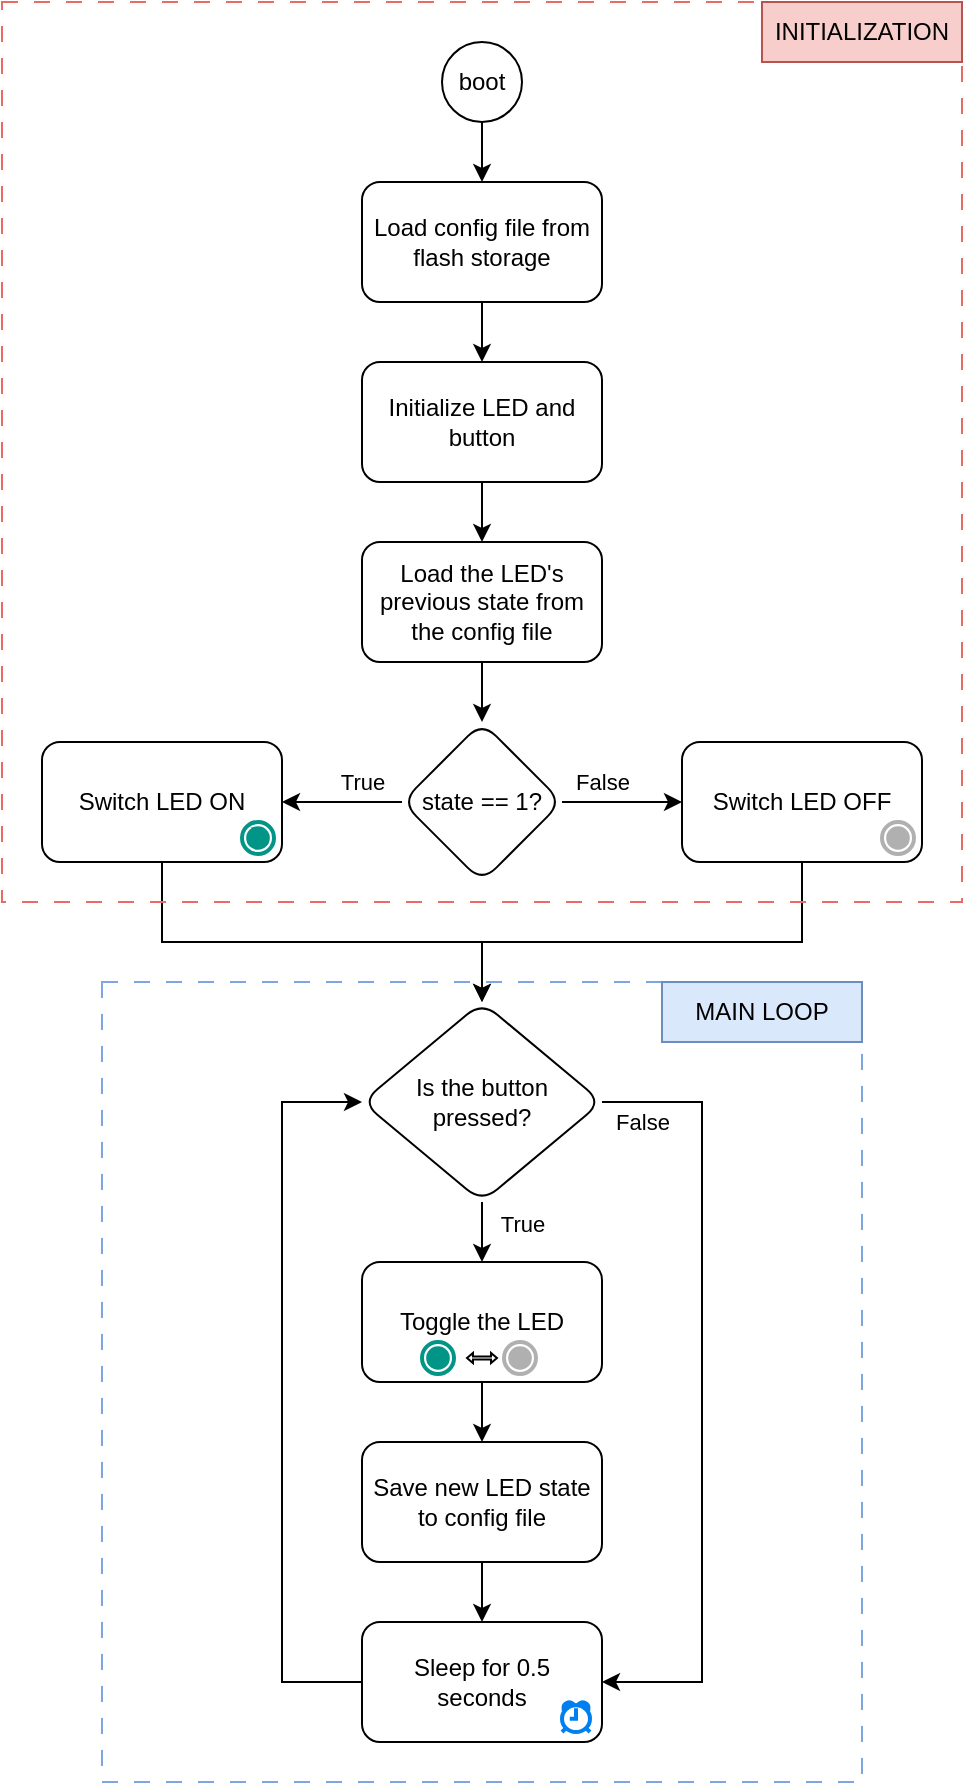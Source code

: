 <mxfile version="21.7.2" type="github">
  <diagram name="Page-1" id="Hv6y-X66HJAinNs9A4ob">
    <mxGraphModel dx="1735" dy="1322" grid="1" gridSize="10" guides="1" tooltips="1" connect="1" arrows="1" fold="1" page="1" pageScale="1" pageWidth="850" pageHeight="1100" math="0" shadow="0">
      <root>
        <mxCell id="0" />
        <mxCell id="1" parent="0" />
        <mxCell id="XvN0CspwfukBs0JeUx0X-5" value="" style="edgeStyle=orthogonalEdgeStyle;rounded=0;orthogonalLoop=1;jettySize=auto;html=1;" edge="1" parent="1" source="XvN0CspwfukBs0JeUx0X-1" target="XvN0CspwfukBs0JeUx0X-4">
          <mxGeometry relative="1" as="geometry" />
        </mxCell>
        <mxCell id="XvN0CspwfukBs0JeUx0X-1" value="Load config file from flash storage" style="rounded=1;whiteSpace=wrap;html=1;" vertex="1" parent="1">
          <mxGeometry x="340" y="150" width="120" height="60" as="geometry" />
        </mxCell>
        <mxCell id="XvN0CspwfukBs0JeUx0X-3" value="" style="edgeStyle=orthogonalEdgeStyle;rounded=0;orthogonalLoop=1;jettySize=auto;html=1;" edge="1" parent="1" source="XvN0CspwfukBs0JeUx0X-2" target="XvN0CspwfukBs0JeUx0X-1">
          <mxGeometry relative="1" as="geometry" />
        </mxCell>
        <mxCell id="XvN0CspwfukBs0JeUx0X-2" value="boot" style="ellipse;whiteSpace=wrap;html=1;aspect=fixed;" vertex="1" parent="1">
          <mxGeometry x="380" y="80" width="40" height="40" as="geometry" />
        </mxCell>
        <mxCell id="XvN0CspwfukBs0JeUx0X-7" value="" style="edgeStyle=orthogonalEdgeStyle;rounded=0;orthogonalLoop=1;jettySize=auto;html=1;" edge="1" parent="1" source="XvN0CspwfukBs0JeUx0X-4" target="XvN0CspwfukBs0JeUx0X-6">
          <mxGeometry relative="1" as="geometry" />
        </mxCell>
        <mxCell id="XvN0CspwfukBs0JeUx0X-4" value="Initialize LED and button" style="whiteSpace=wrap;html=1;rounded=1;" vertex="1" parent="1">
          <mxGeometry x="340" y="240" width="120" height="60" as="geometry" />
        </mxCell>
        <mxCell id="XvN0CspwfukBs0JeUx0X-9" value="" style="edgeStyle=orthogonalEdgeStyle;rounded=0;orthogonalLoop=1;jettySize=auto;html=1;" edge="1" parent="1" source="XvN0CspwfukBs0JeUx0X-6" target="XvN0CspwfukBs0JeUx0X-8">
          <mxGeometry relative="1" as="geometry" />
        </mxCell>
        <mxCell id="XvN0CspwfukBs0JeUx0X-6" value="Load the LED&#39;s previous state from the config file" style="whiteSpace=wrap;html=1;rounded=1;" vertex="1" parent="1">
          <mxGeometry x="340" y="330" width="120" height="60" as="geometry" />
        </mxCell>
        <mxCell id="XvN0CspwfukBs0JeUx0X-11" value="" style="edgeStyle=orthogonalEdgeStyle;rounded=0;orthogonalLoop=1;jettySize=auto;html=1;" edge="1" parent="1" source="XvN0CspwfukBs0JeUx0X-8" target="XvN0CspwfukBs0JeUx0X-10">
          <mxGeometry relative="1" as="geometry" />
        </mxCell>
        <mxCell id="XvN0CspwfukBs0JeUx0X-14" value="True" style="edgeLabel;html=1;align=center;verticalAlign=middle;resizable=0;points=[];" vertex="1" connectable="0" parent="XvN0CspwfukBs0JeUx0X-11">
          <mxGeometry x="-0.333" relative="1" as="geometry">
            <mxPoint y="-10" as="offset" />
          </mxGeometry>
        </mxCell>
        <mxCell id="XvN0CspwfukBs0JeUx0X-13" value="" style="edgeStyle=orthogonalEdgeStyle;rounded=0;orthogonalLoop=1;jettySize=auto;html=1;" edge="1" parent="1" source="XvN0CspwfukBs0JeUx0X-8" target="XvN0CspwfukBs0JeUx0X-12">
          <mxGeometry relative="1" as="geometry" />
        </mxCell>
        <mxCell id="XvN0CspwfukBs0JeUx0X-15" value="False" style="edgeLabel;html=1;align=center;verticalAlign=middle;resizable=0;points=[];" vertex="1" connectable="0" parent="XvN0CspwfukBs0JeUx0X-13">
          <mxGeometry x="0.033" relative="1" as="geometry">
            <mxPoint x="-11" y="-10" as="offset" />
          </mxGeometry>
        </mxCell>
        <mxCell id="XvN0CspwfukBs0JeUx0X-8" value="state == 1?" style="rhombus;whiteSpace=wrap;html=1;rounded=1;" vertex="1" parent="1">
          <mxGeometry x="360" y="420" width="80" height="80" as="geometry" />
        </mxCell>
        <mxCell id="XvN0CspwfukBs0JeUx0X-17" value="" style="edgeStyle=orthogonalEdgeStyle;rounded=0;orthogonalLoop=1;jettySize=auto;html=1;entryX=0.5;entryY=0;entryDx=0;entryDy=0;" edge="1" parent="1" source="XvN0CspwfukBs0JeUx0X-10" target="XvN0CspwfukBs0JeUx0X-19">
          <mxGeometry relative="1" as="geometry">
            <mxPoint x="400" y="570" as="targetPoint" />
            <Array as="points">
              <mxPoint x="240" y="530" />
              <mxPoint x="400" y="530" />
            </Array>
          </mxGeometry>
        </mxCell>
        <mxCell id="XvN0CspwfukBs0JeUx0X-10" value="Switch LED ON" style="whiteSpace=wrap;html=1;rounded=1;" vertex="1" parent="1">
          <mxGeometry x="180" y="430" width="120" height="60" as="geometry" />
        </mxCell>
        <mxCell id="XvN0CspwfukBs0JeUx0X-18" style="edgeStyle=orthogonalEdgeStyle;rounded=0;orthogonalLoop=1;jettySize=auto;html=1;exitX=0.5;exitY=1;exitDx=0;exitDy=0;entryX=0.5;entryY=0;entryDx=0;entryDy=0;" edge="1" parent="1" source="XvN0CspwfukBs0JeUx0X-12" target="XvN0CspwfukBs0JeUx0X-19">
          <mxGeometry relative="1" as="geometry">
            <mxPoint x="400" y="570" as="targetPoint" />
            <Array as="points">
              <mxPoint x="560" y="530" />
              <mxPoint x="400" y="530" />
            </Array>
          </mxGeometry>
        </mxCell>
        <mxCell id="XvN0CspwfukBs0JeUx0X-12" value="Switch LED OFF" style="whiteSpace=wrap;html=1;rounded=1;" vertex="1" parent="1">
          <mxGeometry x="500" y="430" width="120" height="60" as="geometry" />
        </mxCell>
        <mxCell id="XvN0CspwfukBs0JeUx0X-22" value="" style="edgeStyle=orthogonalEdgeStyle;rounded=0;orthogonalLoop=1;jettySize=auto;html=1;" edge="1" parent="1" source="XvN0CspwfukBs0JeUx0X-19" target="XvN0CspwfukBs0JeUx0X-21">
          <mxGeometry relative="1" as="geometry" />
        </mxCell>
        <mxCell id="XvN0CspwfukBs0JeUx0X-28" value="True" style="edgeLabel;html=1;align=center;verticalAlign=middle;resizable=0;points=[];" vertex="1" connectable="0" parent="XvN0CspwfukBs0JeUx0X-22">
          <mxGeometry x="0.312" relative="1" as="geometry">
            <mxPoint x="20" y="-2" as="offset" />
          </mxGeometry>
        </mxCell>
        <mxCell id="XvN0CspwfukBs0JeUx0X-29" style="edgeStyle=orthogonalEdgeStyle;rounded=0;orthogonalLoop=1;jettySize=auto;html=1;exitX=1;exitY=0.5;exitDx=0;exitDy=0;entryX=1;entryY=0.5;entryDx=0;entryDy=0;" edge="1" parent="1" source="XvN0CspwfukBs0JeUx0X-19" target="XvN0CspwfukBs0JeUx0X-26">
          <mxGeometry relative="1" as="geometry">
            <Array as="points">
              <mxPoint x="510" y="610" />
              <mxPoint x="510" y="900" />
            </Array>
          </mxGeometry>
        </mxCell>
        <mxCell id="XvN0CspwfukBs0JeUx0X-30" value="False" style="edgeLabel;html=1;align=center;verticalAlign=middle;resizable=0;points=[];" vertex="1" connectable="0" parent="XvN0CspwfukBs0JeUx0X-29">
          <mxGeometry x="-0.533" relative="1" as="geometry">
            <mxPoint x="-30" y="-31" as="offset" />
          </mxGeometry>
        </mxCell>
        <mxCell id="XvN0CspwfukBs0JeUx0X-19" value="Is the button pressed?" style="rhombus;whiteSpace=wrap;html=1;rounded=1;" vertex="1" parent="1">
          <mxGeometry x="340" y="560" width="120" height="100" as="geometry" />
        </mxCell>
        <mxCell id="XvN0CspwfukBs0JeUx0X-24" value="" style="edgeStyle=orthogonalEdgeStyle;rounded=0;orthogonalLoop=1;jettySize=auto;html=1;" edge="1" parent="1" source="XvN0CspwfukBs0JeUx0X-21" target="XvN0CspwfukBs0JeUx0X-23">
          <mxGeometry relative="1" as="geometry" />
        </mxCell>
        <mxCell id="XvN0CspwfukBs0JeUx0X-21" value="Toggle the LED" style="whiteSpace=wrap;html=1;rounded=1;" vertex="1" parent="1">
          <mxGeometry x="340" y="690" width="120" height="60" as="geometry" />
        </mxCell>
        <mxCell id="XvN0CspwfukBs0JeUx0X-27" value="" style="edgeStyle=orthogonalEdgeStyle;rounded=0;orthogonalLoop=1;jettySize=auto;html=1;" edge="1" parent="1" source="XvN0CspwfukBs0JeUx0X-23" target="XvN0CspwfukBs0JeUx0X-26">
          <mxGeometry relative="1" as="geometry" />
        </mxCell>
        <mxCell id="XvN0CspwfukBs0JeUx0X-23" value="Save new LED state to config file" style="whiteSpace=wrap;html=1;rounded=1;" vertex="1" parent="1">
          <mxGeometry x="340" y="780" width="120" height="60" as="geometry" />
        </mxCell>
        <mxCell id="XvN0CspwfukBs0JeUx0X-31" style="edgeStyle=orthogonalEdgeStyle;rounded=0;orthogonalLoop=1;jettySize=auto;html=1;exitX=0;exitY=0.5;exitDx=0;exitDy=0;entryX=0;entryY=0.5;entryDx=0;entryDy=0;" edge="1" parent="1" source="XvN0CspwfukBs0JeUx0X-26" target="XvN0CspwfukBs0JeUx0X-19">
          <mxGeometry relative="1" as="geometry">
            <Array as="points">
              <mxPoint x="300" y="900" />
              <mxPoint x="300" y="610" />
            </Array>
          </mxGeometry>
        </mxCell>
        <mxCell id="XvN0CspwfukBs0JeUx0X-26" value="Sleep for 0.5&lt;br&gt;seconds" style="whiteSpace=wrap;html=1;rounded=1;" vertex="1" parent="1">
          <mxGeometry x="340" y="870" width="120" height="60" as="geometry" />
        </mxCell>
        <mxCell id="XvN0CspwfukBs0JeUx0X-35" value="" style="rounded=0;whiteSpace=wrap;html=1;dashed=1;dashPattern=8 8;fillColor=none;strokeColor=#EA6B66;" vertex="1" parent="1">
          <mxGeometry x="160" y="60" width="480" height="450" as="geometry" />
        </mxCell>
        <mxCell id="XvN0CspwfukBs0JeUx0X-36" value="" style="rounded=0;whiteSpace=wrap;html=1;dashed=1;dashPattern=8 8;fillColor=none;strokeColor=#7EA6E0;" vertex="1" parent="1">
          <mxGeometry x="210" y="550" width="380" height="400" as="geometry" />
        </mxCell>
        <mxCell id="XvN0CspwfukBs0JeUx0X-37" value="" style="dashed=0;labelPosition=right;align=left;shape=mxgraph.gmdl.radiobutton;strokeColor=#009587;fillColor=#009587;strokeWidth=2;aspect=fixed;sketch=0;html=1;" vertex="1" parent="1">
          <mxGeometry x="280" y="470" width="16" height="16" as="geometry" />
        </mxCell>
        <mxCell id="XvN0CspwfukBs0JeUx0X-38" value="" style="dashed=0;labelPosition=right;align=left;shape=mxgraph.gmdl.radiobutton;strokeColor=#B0B0B0;fillColor=#B0B0B0;strokeWidth=2;aspect=fixed;sketch=0;html=1;" vertex="1" parent="1">
          <mxGeometry x="600" y="470" width="16" height="16" as="geometry" />
        </mxCell>
        <mxCell id="XvN0CspwfukBs0JeUx0X-39" value="" style="dashed=0;labelPosition=right;align=left;shape=mxgraph.gmdl.radiobutton;strokeColor=#009587;fillColor=#009587;strokeWidth=2;aspect=fixed;sketch=0;html=1;" vertex="1" parent="1">
          <mxGeometry x="370" y="730" width="16" height="16" as="geometry" />
        </mxCell>
        <mxCell id="XvN0CspwfukBs0JeUx0X-40" value="" style="dashed=0;labelPosition=right;align=left;shape=mxgraph.gmdl.radiobutton;strokeColor=#B0B0B0;fillColor=#B0B0B0;strokeWidth=2;aspect=fixed;sketch=0;html=1;" vertex="1" parent="1">
          <mxGeometry x="411" y="730" width="16" height="16" as="geometry" />
        </mxCell>
        <mxCell id="XvN0CspwfukBs0JeUx0X-44" value="" style="shape=doubleArrow;whiteSpace=wrap;html=1;" vertex="1" parent="1">
          <mxGeometry x="392.5" y="735.5" width="15" height="5" as="geometry" />
        </mxCell>
        <mxCell id="XvN0CspwfukBs0JeUx0X-45" value="" style="html=1;verticalLabelPosition=bottom;align=center;labelBackgroundColor=#ffffff;verticalAlign=top;strokeWidth=2;strokeColor=#0080F0;shadow=0;dashed=0;shape=mxgraph.ios7.icons.alarm_clock;" vertex="1" parent="1">
          <mxGeometry x="440" y="910" width="14" height="15" as="geometry" />
        </mxCell>
        <mxCell id="XvN0CspwfukBs0JeUx0X-46" value="INITIALIZATION" style="text;html=1;strokeColor=#b85450;fillColor=#f8cecc;align=center;verticalAlign=middle;whiteSpace=wrap;rounded=0;" vertex="1" parent="1">
          <mxGeometry x="540" y="60" width="100" height="30" as="geometry" />
        </mxCell>
        <mxCell id="XvN0CspwfukBs0JeUx0X-47" value="MAIN LOOP" style="text;html=1;strokeColor=#6c8ebf;fillColor=#dae8fc;align=center;verticalAlign=middle;whiteSpace=wrap;rounded=0;" vertex="1" parent="1">
          <mxGeometry x="490" y="550" width="100" height="30" as="geometry" />
        </mxCell>
      </root>
    </mxGraphModel>
  </diagram>
</mxfile>
